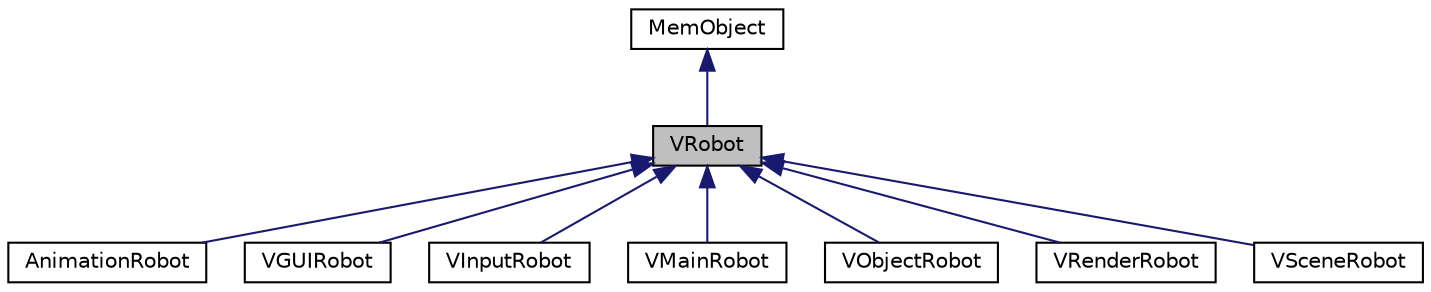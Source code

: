 digraph "VRobot"
{
  edge [fontname="Helvetica",fontsize="10",labelfontname="Helvetica",labelfontsize="10"];
  node [fontname="Helvetica",fontsize="10",shape=record];
  Node1 [label="VRobot",height=0.2,width=0.4,color="black", fillcolor="grey75", style="filled", fontcolor="black"];
  Node2 -> Node1 [dir="back",color="midnightblue",fontsize="10",style="solid",fontname="Helvetica"];
  Node2 [label="MemObject",height=0.2,width=0.4,color="black", fillcolor="white", style="filled",URL="$class_mem_object.html"];
  Node1 -> Node3 [dir="back",color="midnightblue",fontsize="10",style="solid",fontname="Helvetica"];
  Node3 [label="AnimationRobot",height=0.2,width=0.4,color="black", fillcolor="white", style="filled",URL="$class_animation_robot.html",tooltip="AnimationRobot. "];
  Node1 -> Node4 [dir="back",color="midnightblue",fontsize="10",style="solid",fontname="Helvetica"];
  Node4 [label="VGUIRobot",height=0.2,width=0.4,color="black", fillcolor="white", style="filled",URL="$class_v_g_u_i_robot.html",tooltip="GUIRobot. "];
  Node1 -> Node5 [dir="back",color="midnightblue",fontsize="10",style="solid",fontname="Helvetica"];
  Node5 [label="VInputRobot",height=0.2,width=0.4,color="black", fillcolor="white", style="filled",URL="$class_v_input_robot.html",tooltip="InputRobot. "];
  Node1 -> Node6 [dir="back",color="midnightblue",fontsize="10",style="solid",fontname="Helvetica"];
  Node6 [label="VMainRobot",height=0.2,width=0.4,color="black", fillcolor="white", style="filled",URL="$class_v_main_robot.html",tooltip="VMainRobot 主机器人 "];
  Node1 -> Node7 [dir="back",color="midnightblue",fontsize="10",style="solid",fontname="Helvetica"];
  Node7 [label="VObjectRobot",height=0.2,width=0.4,color="black", fillcolor="white", style="filled",URL="$class_v_object_robot.html",tooltip="VObjectRobot. "];
  Node1 -> Node8 [dir="back",color="midnightblue",fontsize="10",style="solid",fontname="Helvetica"];
  Node8 [label="VRenderRobot",height=0.2,width=0.4,color="black", fillcolor="white", style="filled",URL="$class_v_render_robot.html",tooltip="VRenderRobot 渲染机器人 "];
  Node1 -> Node9 [dir="back",color="midnightblue",fontsize="10",style="solid",fontname="Helvetica"];
  Node9 [label="VSceneRobot",height=0.2,width=0.4,color="black", fillcolor="white", style="filled",URL="$class_v_scene_robot.html",tooltip="VSceneRobot 场景机器人，用来进行剔除和排序 "];
}
